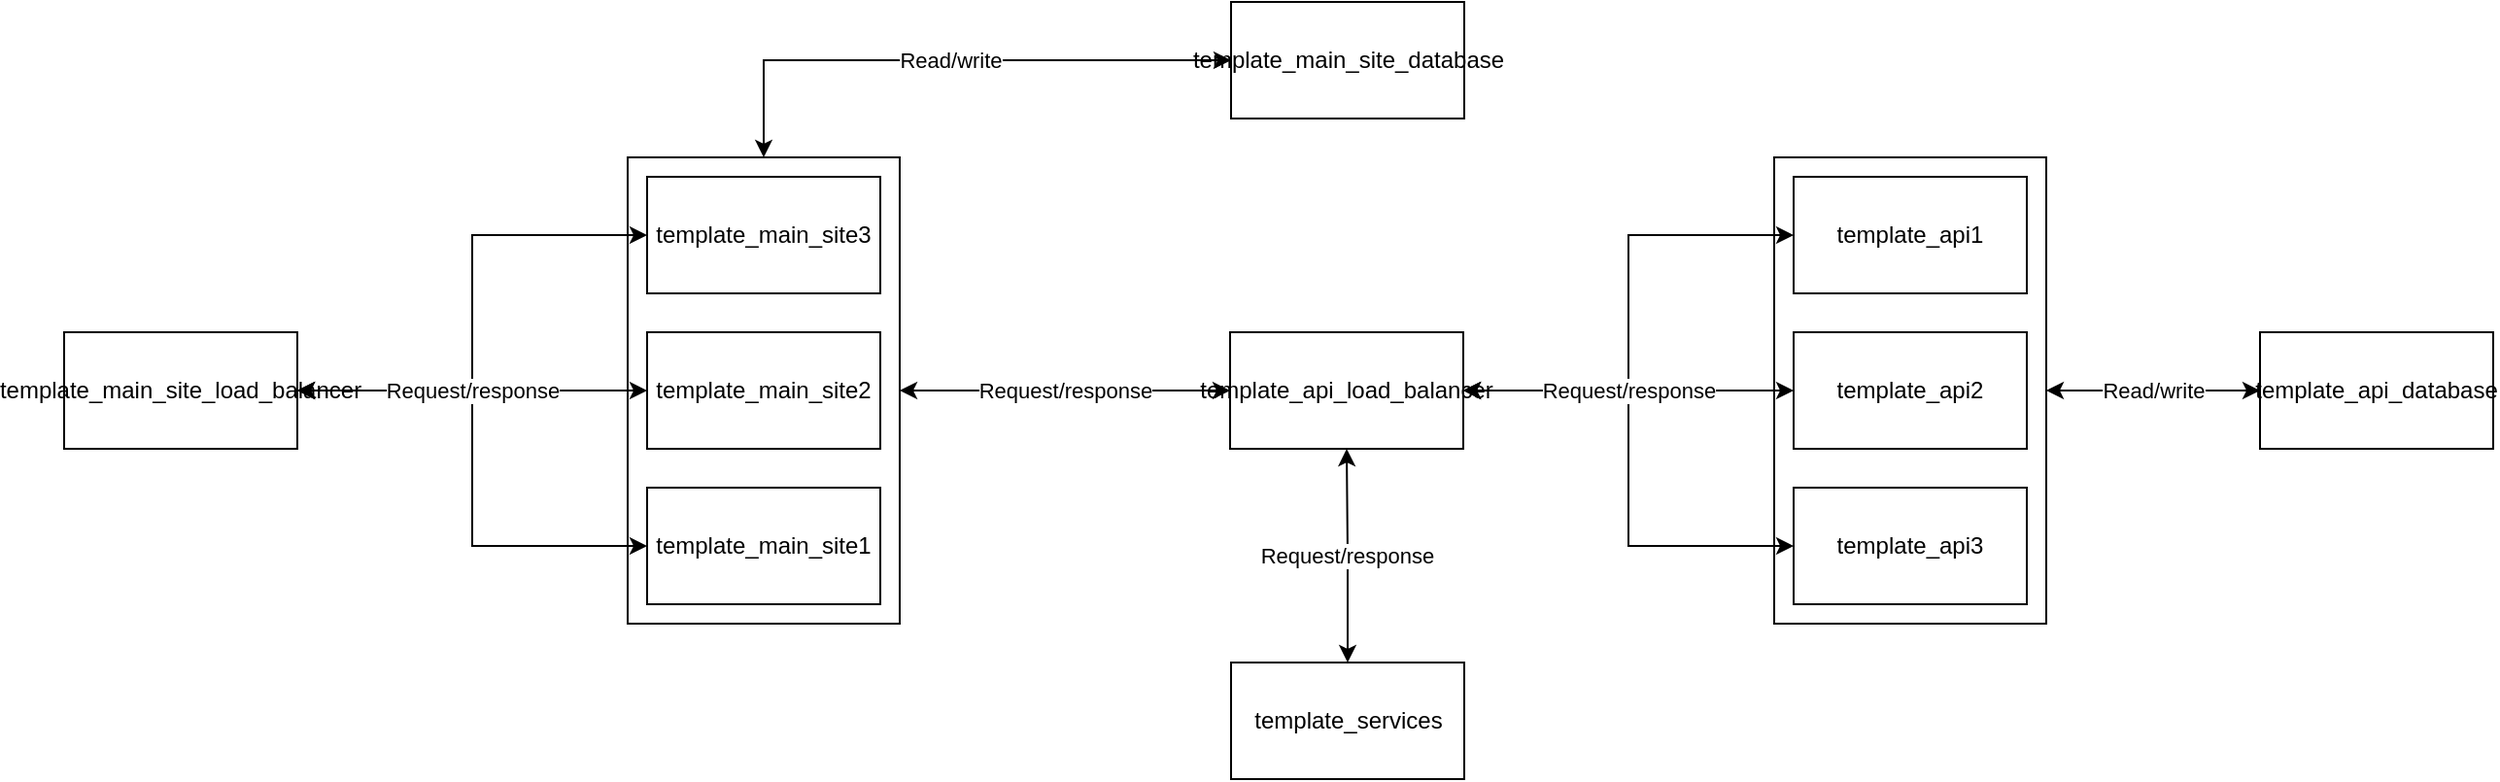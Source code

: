 <mxfile version="16.4.0" type="device"><diagram id="szcIm5VhMmoP3aRwLEJz" name="Página-1"><mxGraphModel dx="2249" dy="980" grid="1" gridSize="10" guides="1" tooltips="1" connect="1" arrows="1" fold="1" page="1" pageScale="1" pageWidth="827" pageHeight="1169" math="0" shadow="0"><root><mxCell id="0"/><mxCell id="1" parent="0"/><mxCell id="ckQTDI0Z9OkmFOBXB1uX-24" value="Read/write" style="edgeStyle=orthogonalEdgeStyle;rounded=0;orthogonalLoop=1;jettySize=auto;html=1;entryX=0;entryY=0.5;entryDx=0;entryDy=0;startArrow=classic;startFill=1;" parent="1" source="ckQTDI0Z9OkmFOBXB1uX-23" target="ckQTDI0Z9OkmFOBXB1uX-1" edge="1"><mxGeometry relative="1" as="geometry"/></mxCell><mxCell id="ckQTDI0Z9OkmFOBXB1uX-23" value="" style="rounded=0;whiteSpace=wrap;html=1;" parent="1" vertex="1"><mxGeometry x="110" y="140" width="140" height="240" as="geometry"/></mxCell><mxCell id="ckQTDI0Z9OkmFOBXB1uX-17" value="Read/write" style="edgeStyle=orthogonalEdgeStyle;rounded=0;orthogonalLoop=1;jettySize=auto;html=1;entryX=0;entryY=0.5;entryDx=0;entryDy=0;exitX=0.5;exitY=0;exitDx=0;exitDy=0;startArrow=classic;startFill=1;" parent="1" source="ckQTDI0Z9OkmFOBXB1uX-16" target="ckQTDI0Z9OkmFOBXB1uX-8" edge="1"><mxGeometry relative="1" as="geometry"/></mxCell><mxCell id="ckQTDI0Z9OkmFOBXB1uX-18" value="Request/response" style="edgeStyle=orthogonalEdgeStyle;rounded=0;orthogonalLoop=1;jettySize=auto;html=1;entryX=0;entryY=0.5;entryDx=0;entryDy=0;startArrow=classic;startFill=1;exitX=1;exitY=0.5;exitDx=0;exitDy=0;" parent="1" source="ckQTDI0Z9OkmFOBXB1uX-16" target="ckQTDI0Z9OkmFOBXB1uX-6" edge="1"><mxGeometry relative="1" as="geometry"><mxPoint x="-250" y="260" as="sourcePoint"/></mxGeometry></mxCell><mxCell id="ckQTDI0Z9OkmFOBXB1uX-16" value="" style="rounded=0;whiteSpace=wrap;html=1;" parent="1" vertex="1"><mxGeometry x="-480" y="140" width="140" height="240" as="geometry"/></mxCell><mxCell id="ckQTDI0Z9OkmFOBXB1uX-1" value="template_api_database" style="rounded=0;whiteSpace=wrap;html=1;" parent="1" vertex="1"><mxGeometry x="360" y="230" width="120" height="60" as="geometry"/></mxCell><mxCell id="ckQTDI0Z9OkmFOBXB1uX-2" value="template_api1" style="rounded=0;whiteSpace=wrap;html=1;" parent="1" vertex="1"><mxGeometry x="120" y="150" width="120" height="60" as="geometry"/></mxCell><mxCell id="ckQTDI0Z9OkmFOBXB1uX-4" value="template_api2" style="rounded=0;whiteSpace=wrap;html=1;" parent="1" vertex="1"><mxGeometry x="120" y="230" width="120" height="60" as="geometry"/></mxCell><mxCell id="ckQTDI0Z9OkmFOBXB1uX-5" value="template_api3" style="rounded=0;whiteSpace=wrap;html=1;" parent="1" vertex="1"><mxGeometry x="120" y="310" width="120" height="60" as="geometry"/></mxCell><mxCell id="ckQTDI0Z9OkmFOBXB1uX-20" style="edgeStyle=orthogonalEdgeStyle;rounded=0;orthogonalLoop=1;jettySize=auto;html=1;exitX=1;exitY=0.5;exitDx=0;exitDy=0;entryX=0;entryY=0.5;entryDx=0;entryDy=0;startArrow=classic;startFill=1;" parent="1" source="ckQTDI0Z9OkmFOBXB1uX-6" target="ckQTDI0Z9OkmFOBXB1uX-5" edge="1"><mxGeometry relative="1" as="geometry"/></mxCell><mxCell id="ckQTDI0Z9OkmFOBXB1uX-22" style="edgeStyle=orthogonalEdgeStyle;rounded=0;orthogonalLoop=1;jettySize=auto;html=1;exitX=1;exitY=0.5;exitDx=0;exitDy=0;entryX=0;entryY=0.5;entryDx=0;entryDy=0;startArrow=classic;startFill=1;" parent="1" source="ckQTDI0Z9OkmFOBXB1uX-6" target="ckQTDI0Z9OkmFOBXB1uX-2" edge="1"><mxGeometry relative="1" as="geometry"/></mxCell><mxCell id="ckQTDI0Z9OkmFOBXB1uX-6" value="template_api_load_balancer" style="rounded=0;whiteSpace=wrap;html=1;" parent="1" vertex="1"><mxGeometry x="-170" y="230" width="120" height="60" as="geometry"/></mxCell><mxCell id="ckQTDI0Z9OkmFOBXB1uX-19" value="Request/response" style="edgeStyle=orthogonalEdgeStyle;rounded=0;orthogonalLoop=1;jettySize=auto;html=1;exitX=0.5;exitY=0;exitDx=0;exitDy=0;entryX=0.5;entryY=1;entryDx=0;entryDy=0;startArrow=classic;startFill=1;" parent="1" source="ckQTDI0Z9OkmFOBXB1uX-7" target="ckQTDI0Z9OkmFOBXB1uX-6" edge="1"><mxGeometry relative="1" as="geometry"/></mxCell><mxCell id="ckQTDI0Z9OkmFOBXB1uX-7" value="template_services" style="rounded=0;whiteSpace=wrap;html=1;" parent="1" vertex="1"><mxGeometry x="-169.5" y="400" width="120" height="60" as="geometry"/></mxCell><mxCell id="ckQTDI0Z9OkmFOBXB1uX-8" value="template_main_site_database" style="rounded=0;whiteSpace=wrap;html=1;" parent="1" vertex="1"><mxGeometry x="-169.5" y="60" width="120" height="60" as="geometry"/></mxCell><mxCell id="ckQTDI0Z9OkmFOBXB1uX-9" value="template_main_site1" style="rounded=0;whiteSpace=wrap;html=1;" parent="1" vertex="1"><mxGeometry x="-470" y="310" width="120" height="60" as="geometry"/></mxCell><mxCell id="ckQTDI0Z9OkmFOBXB1uX-10" value="template_main_site2" style="rounded=0;whiteSpace=wrap;html=1;" parent="1" vertex="1"><mxGeometry x="-470" y="230" width="120" height="60" as="geometry"/></mxCell><mxCell id="ckQTDI0Z9OkmFOBXB1uX-11" value="template_main_site3" style="rounded=0;whiteSpace=wrap;html=1;" parent="1" vertex="1"><mxGeometry x="-470" y="150" width="120" height="60" as="geometry"/></mxCell><mxCell id="ckQTDI0Z9OkmFOBXB1uX-13" style="edgeStyle=orthogonalEdgeStyle;rounded=0;orthogonalLoop=1;jettySize=auto;html=1;exitX=1;exitY=0.5;exitDx=0;exitDy=0;entryX=0;entryY=0.5;entryDx=0;entryDy=0;startArrow=classic;startFill=1;" parent="1" source="ckQTDI0Z9OkmFOBXB1uX-12" target="ckQTDI0Z9OkmFOBXB1uX-9" edge="1"><mxGeometry relative="1" as="geometry"/></mxCell><mxCell id="ckQTDI0Z9OkmFOBXB1uX-15" style="edgeStyle=orthogonalEdgeStyle;rounded=0;orthogonalLoop=1;jettySize=auto;html=1;exitX=1;exitY=0.5;exitDx=0;exitDy=0;entryX=0;entryY=0.5;entryDx=0;entryDy=0;startArrow=classic;startFill=1;" parent="1" source="ckQTDI0Z9OkmFOBXB1uX-12" target="ckQTDI0Z9OkmFOBXB1uX-11" edge="1"><mxGeometry relative="1" as="geometry"/></mxCell><mxCell id="ckQTDI0Z9OkmFOBXB1uX-12" value="template_main_site_load_balancer" style="rounded=0;whiteSpace=wrap;html=1;" parent="1" vertex="1"><mxGeometry x="-770" y="230" width="120" height="60" as="geometry"/></mxCell><mxCell id="ckQTDI0Z9OkmFOBXB1uX-14" value="Request/response" style="edgeStyle=orthogonalEdgeStyle;rounded=0;orthogonalLoop=1;jettySize=auto;html=1;exitX=1;exitY=0.5;exitDx=0;exitDy=0;entryX=0;entryY=0.5;entryDx=0;entryDy=0;startArrow=classic;startFill=1;" parent="1" source="ckQTDI0Z9OkmFOBXB1uX-12" target="ckQTDI0Z9OkmFOBXB1uX-10" edge="1"><mxGeometry relative="1" as="geometry"/></mxCell><mxCell id="ckQTDI0Z9OkmFOBXB1uX-21" value="Request/response" style="edgeStyle=orthogonalEdgeStyle;rounded=0;orthogonalLoop=1;jettySize=auto;html=1;exitX=1;exitY=0.5;exitDx=0;exitDy=0;entryX=0;entryY=0.5;entryDx=0;entryDy=0;startArrow=classic;startFill=1;" parent="1" source="ckQTDI0Z9OkmFOBXB1uX-6" target="ckQTDI0Z9OkmFOBXB1uX-4" edge="1"><mxGeometry relative="1" as="geometry"/></mxCell></root></mxGraphModel></diagram></mxfile>